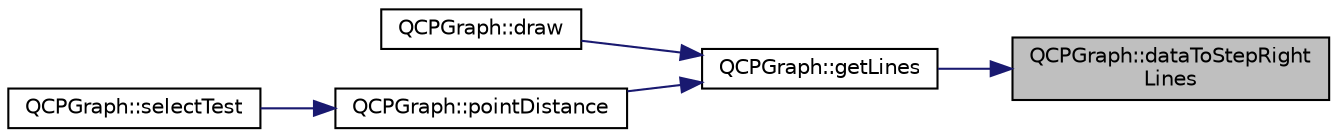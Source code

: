 digraph "QCPGraph::dataToStepRightLines"
{
 // LATEX_PDF_SIZE
  edge [fontname="Helvetica",fontsize="10",labelfontname="Helvetica",labelfontsize="10"];
  node [fontname="Helvetica",fontsize="10",shape=record];
  rankdir="RL";
  Node1 [label="QCPGraph::dataToStepRight\lLines",height=0.2,width=0.4,color="black", fillcolor="grey75", style="filled", fontcolor="black",tooltip=" "];
  Node1 -> Node2 [dir="back",color="midnightblue",fontsize="10",style="solid",fontname="Helvetica"];
  Node2 [label="QCPGraph::getLines",height=0.2,width=0.4,color="black", fillcolor="white", style="filled",URL="$classQCPGraph.html#a563c6da2126300a4d9d2bdee30dad040",tooltip=" "];
  Node2 -> Node3 [dir="back",color="midnightblue",fontsize="10",style="solid",fontname="Helvetica"];
  Node3 [label="QCPGraph::draw",height=0.2,width=0.4,color="black", fillcolor="white", style="filled",URL="$classQCPGraph.html#a2b0849598f06e834b43ce18cd13bcdc3",tooltip=" "];
  Node2 -> Node4 [dir="back",color="midnightblue",fontsize="10",style="solid",fontname="Helvetica"];
  Node4 [label="QCPGraph::pointDistance",height=0.2,width=0.4,color="black", fillcolor="white", style="filled",URL="$classQCPGraph.html#a89acf99c0b52b8eecb2438adf7ec0170",tooltip=" "];
  Node4 -> Node5 [dir="back",color="midnightblue",fontsize="10",style="solid",fontname="Helvetica"];
  Node5 [label="QCPGraph::selectTest",height=0.2,width=0.4,color="black", fillcolor="white", style="filled",URL="$classQCPGraph.html#af524307eacb919827b88233ef7449ce3",tooltip=" "];
}
